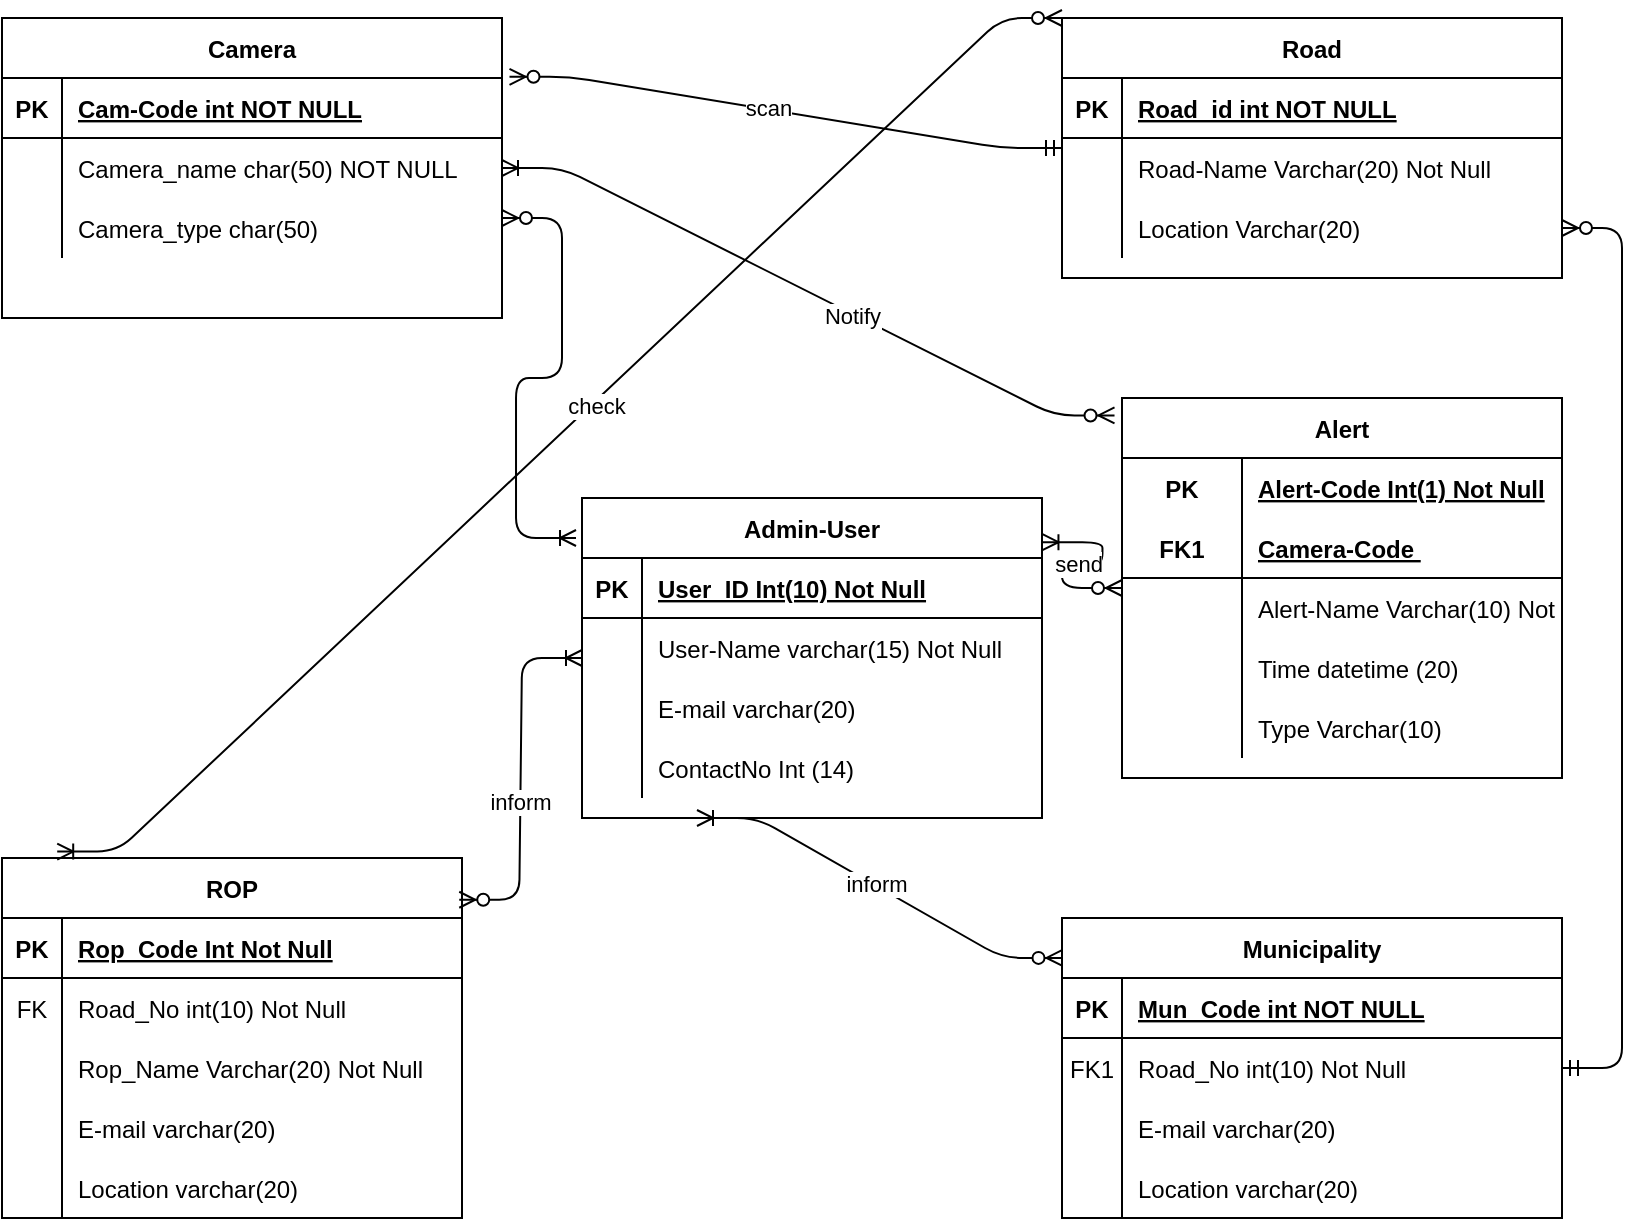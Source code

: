 <mxfile version="13.9.7" type="device"><diagram id="R2lEEEUBdFMjLlhIrx00" name="Page-1"><mxGraphModel dx="2495" dy="583" grid="1" gridSize="10" guides="1" tooltips="1" connect="1" arrows="1" fold="1" page="1" pageScale="1" pageWidth="850" pageHeight="1100" math="0" shadow="0" extFonts="Permanent Marker^https://fonts.googleapis.com/css?family=Permanent+Marker"><root><mxCell id="0"/><mxCell id="1" parent="0"/><mxCell id="C-vyLk0tnHw3VtMMgP7b-2" value="Road" style="shape=table;startSize=30;container=1;collapsible=1;childLayout=tableLayout;fixedRows=1;rowLines=0;fontStyle=1;align=center;resizeLast=1;" parent="1" vertex="1"><mxGeometry x="510" y="150" width="250" height="130" as="geometry"/></mxCell><mxCell id="C-vyLk0tnHw3VtMMgP7b-3" value="" style="shape=partialRectangle;collapsible=0;dropTarget=0;pointerEvents=0;fillColor=none;points=[[0,0.5],[1,0.5]];portConstraint=eastwest;top=0;left=0;right=0;bottom=1;" parent="C-vyLk0tnHw3VtMMgP7b-2" vertex="1"><mxGeometry y="30" width="250" height="30" as="geometry"/></mxCell><mxCell id="C-vyLk0tnHw3VtMMgP7b-4" value="PK" style="shape=partialRectangle;overflow=hidden;connectable=0;fillColor=none;top=0;left=0;bottom=0;right=0;fontStyle=1;" parent="C-vyLk0tnHw3VtMMgP7b-3" vertex="1"><mxGeometry width="30" height="30" as="geometry"/></mxCell><mxCell id="C-vyLk0tnHw3VtMMgP7b-5" value="Road_id int NOT NULL " style="shape=partialRectangle;overflow=hidden;connectable=0;fillColor=none;top=0;left=0;bottom=0;right=0;align=left;spacingLeft=6;fontStyle=5;" parent="C-vyLk0tnHw3VtMMgP7b-3" vertex="1"><mxGeometry x="30" width="220" height="30" as="geometry"/></mxCell><mxCell id="C-vyLk0tnHw3VtMMgP7b-6" value="" style="shape=partialRectangle;collapsible=0;dropTarget=0;pointerEvents=0;fillColor=none;points=[[0,0.5],[1,0.5]];portConstraint=eastwest;top=0;left=0;right=0;bottom=0;" parent="C-vyLk0tnHw3VtMMgP7b-2" vertex="1"><mxGeometry y="60" width="250" height="30" as="geometry"/></mxCell><mxCell id="C-vyLk0tnHw3VtMMgP7b-7" value=" " style="shape=partialRectangle;overflow=hidden;connectable=0;fillColor=none;top=0;left=0;bottom=0;right=0;" parent="C-vyLk0tnHw3VtMMgP7b-6" vertex="1"><mxGeometry width="30" height="30" as="geometry"/></mxCell><mxCell id="C-vyLk0tnHw3VtMMgP7b-8" value="Road-Name Varchar(20) Not Null" style="shape=partialRectangle;overflow=hidden;connectable=0;fillColor=none;top=0;left=0;bottom=0;right=0;align=left;spacingLeft=6;" parent="C-vyLk0tnHw3VtMMgP7b-6" vertex="1"><mxGeometry x="30" width="220" height="30" as="geometry"/></mxCell><mxCell id="C-vyLk0tnHw3VtMMgP7b-9" value="" style="shape=partialRectangle;collapsible=0;dropTarget=0;pointerEvents=0;fillColor=none;points=[[0,0.5],[1,0.5]];portConstraint=eastwest;top=0;left=0;right=0;bottom=0;" parent="C-vyLk0tnHw3VtMMgP7b-2" vertex="1"><mxGeometry y="90" width="250" height="30" as="geometry"/></mxCell><mxCell id="C-vyLk0tnHw3VtMMgP7b-10" value="" style="shape=partialRectangle;overflow=hidden;connectable=0;fillColor=none;top=0;left=0;bottom=0;right=0;" parent="C-vyLk0tnHw3VtMMgP7b-9" vertex="1"><mxGeometry width="30" height="30" as="geometry"/></mxCell><mxCell id="C-vyLk0tnHw3VtMMgP7b-11" value="Location Varchar(20) " style="shape=partialRectangle;overflow=hidden;connectable=0;fillColor=none;top=0;left=0;bottom=0;right=0;align=left;spacingLeft=6;" parent="C-vyLk0tnHw3VtMMgP7b-9" vertex="1"><mxGeometry x="30" width="220" height="30" as="geometry"/></mxCell><mxCell id="C-vyLk0tnHw3VtMMgP7b-13" value="Municipality" style="shape=table;startSize=30;container=1;collapsible=1;childLayout=tableLayout;fixedRows=1;rowLines=0;fontStyle=1;align=center;resizeLast=1;" parent="1" vertex="1"><mxGeometry x="510" y="600" width="250" height="150" as="geometry"/></mxCell><mxCell id="C-vyLk0tnHw3VtMMgP7b-14" value="" style="shape=partialRectangle;collapsible=0;dropTarget=0;pointerEvents=0;fillColor=none;points=[[0,0.5],[1,0.5]];portConstraint=eastwest;top=0;left=0;right=0;bottom=1;" parent="C-vyLk0tnHw3VtMMgP7b-13" vertex="1"><mxGeometry y="30" width="250" height="30" as="geometry"/></mxCell><mxCell id="C-vyLk0tnHw3VtMMgP7b-15" value="PK" style="shape=partialRectangle;overflow=hidden;connectable=0;fillColor=none;top=0;left=0;bottom=0;right=0;fontStyle=1;" parent="C-vyLk0tnHw3VtMMgP7b-14" vertex="1"><mxGeometry width="30" height="30" as="geometry"/></mxCell><mxCell id="C-vyLk0tnHw3VtMMgP7b-16" value="Mun_Code int NOT NULL " style="shape=partialRectangle;overflow=hidden;connectable=0;fillColor=none;top=0;left=0;bottom=0;right=0;align=left;spacingLeft=6;fontStyle=5;" parent="C-vyLk0tnHw3VtMMgP7b-14" vertex="1"><mxGeometry x="30" width="220" height="30" as="geometry"/></mxCell><mxCell id="C-vyLk0tnHw3VtMMgP7b-17" value="" style="shape=partialRectangle;collapsible=0;dropTarget=0;pointerEvents=0;fillColor=none;points=[[0,0.5],[1,0.5]];portConstraint=eastwest;top=0;left=0;right=0;bottom=0;" parent="C-vyLk0tnHw3VtMMgP7b-13" vertex="1"><mxGeometry y="60" width="250" height="30" as="geometry"/></mxCell><mxCell id="C-vyLk0tnHw3VtMMgP7b-18" value="FK1" style="shape=partialRectangle;overflow=hidden;connectable=0;fillColor=none;top=0;left=0;bottom=0;right=0;" parent="C-vyLk0tnHw3VtMMgP7b-17" vertex="1"><mxGeometry width="30" height="30" as="geometry"/></mxCell><mxCell id="C-vyLk0tnHw3VtMMgP7b-19" value="Road_No int(10) Not Null" style="shape=partialRectangle;overflow=hidden;connectable=0;fillColor=none;top=0;left=0;bottom=0;right=0;align=left;spacingLeft=6;" parent="C-vyLk0tnHw3VtMMgP7b-17" vertex="1"><mxGeometry x="30" width="220" height="30" as="geometry"/></mxCell><mxCell id="C-vyLk0tnHw3VtMMgP7b-20" value="" style="shape=partialRectangle;collapsible=0;dropTarget=0;pointerEvents=0;fillColor=none;points=[[0,0.5],[1,0.5]];portConstraint=eastwest;top=0;left=0;right=0;bottom=0;" parent="C-vyLk0tnHw3VtMMgP7b-13" vertex="1"><mxGeometry y="90" width="250" height="30" as="geometry"/></mxCell><mxCell id="C-vyLk0tnHw3VtMMgP7b-21" value="" style="shape=partialRectangle;overflow=hidden;connectable=0;fillColor=none;top=0;left=0;bottom=0;right=0;" parent="C-vyLk0tnHw3VtMMgP7b-20" vertex="1"><mxGeometry width="30" height="30" as="geometry"/></mxCell><mxCell id="C-vyLk0tnHw3VtMMgP7b-22" value="E-mail varchar(20) " style="shape=partialRectangle;overflow=hidden;connectable=0;fillColor=none;top=0;left=0;bottom=0;right=0;align=left;spacingLeft=6;" parent="C-vyLk0tnHw3VtMMgP7b-20" vertex="1"><mxGeometry x="30" width="220" height="30" as="geometry"/></mxCell><mxCell id="vNtOmY4mW8LocdvlV07x-8" value="" style="shape=partialRectangle;collapsible=0;dropTarget=0;pointerEvents=0;fillColor=none;top=0;left=0;bottom=0;right=0;points=[[0,0.5],[1,0.5]];portConstraint=eastwest;" vertex="1" parent="C-vyLk0tnHw3VtMMgP7b-13"><mxGeometry y="120" width="250" height="30" as="geometry"/></mxCell><mxCell id="vNtOmY4mW8LocdvlV07x-9" value="" style="shape=partialRectangle;connectable=0;fillColor=none;top=0;left=0;bottom=0;right=0;editable=1;overflow=hidden;" vertex="1" parent="vNtOmY4mW8LocdvlV07x-8"><mxGeometry width="30" height="30" as="geometry"/></mxCell><mxCell id="vNtOmY4mW8LocdvlV07x-10" value="Location varchar(20) " style="shape=partialRectangle;connectable=0;fillColor=none;top=0;left=0;bottom=0;right=0;align=left;spacingLeft=6;overflow=hidden;" vertex="1" parent="vNtOmY4mW8LocdvlV07x-8"><mxGeometry x="30" width="220" height="30" as="geometry"/></mxCell><mxCell id="C-vyLk0tnHw3VtMMgP7b-23" value="Camera" style="shape=table;startSize=30;container=1;collapsible=1;childLayout=tableLayout;fixedRows=1;rowLines=0;fontStyle=1;align=center;resizeLast=1;" parent="1" vertex="1"><mxGeometry x="-20" y="150" width="250" height="150" as="geometry"/></mxCell><mxCell id="C-vyLk0tnHw3VtMMgP7b-24" value="" style="shape=partialRectangle;collapsible=0;dropTarget=0;pointerEvents=0;fillColor=none;points=[[0,0.5],[1,0.5]];portConstraint=eastwest;top=0;left=0;right=0;bottom=1;" parent="C-vyLk0tnHw3VtMMgP7b-23" vertex="1"><mxGeometry y="30" width="250" height="30" as="geometry"/></mxCell><mxCell id="C-vyLk0tnHw3VtMMgP7b-25" value="PK" style="shape=partialRectangle;overflow=hidden;connectable=0;fillColor=none;top=0;left=0;bottom=0;right=0;fontStyle=1;" parent="C-vyLk0tnHw3VtMMgP7b-24" vertex="1"><mxGeometry width="30" height="30" as="geometry"/></mxCell><mxCell id="C-vyLk0tnHw3VtMMgP7b-26" value="Cam-Code int NOT NULL " style="shape=partialRectangle;overflow=hidden;connectable=0;fillColor=none;top=0;left=0;bottom=0;right=0;align=left;spacingLeft=6;fontStyle=5;" parent="C-vyLk0tnHw3VtMMgP7b-24" vertex="1"><mxGeometry x="30" width="220" height="30" as="geometry"/></mxCell><mxCell id="C-vyLk0tnHw3VtMMgP7b-27" value="" style="shape=partialRectangle;collapsible=0;dropTarget=0;pointerEvents=0;fillColor=none;points=[[0,0.5],[1,0.5]];portConstraint=eastwest;top=0;left=0;right=0;bottom=0;" parent="C-vyLk0tnHw3VtMMgP7b-23" vertex="1"><mxGeometry y="60" width="250" height="30" as="geometry"/></mxCell><mxCell id="C-vyLk0tnHw3VtMMgP7b-28" value="" style="shape=partialRectangle;overflow=hidden;connectable=0;fillColor=none;top=0;left=0;bottom=0;right=0;" parent="C-vyLk0tnHw3VtMMgP7b-27" vertex="1"><mxGeometry width="30" height="30" as="geometry"/></mxCell><mxCell id="C-vyLk0tnHw3VtMMgP7b-29" value="Camera_name char(50) NOT NULL" style="shape=partialRectangle;overflow=hidden;connectable=0;fillColor=none;top=0;left=0;bottom=0;right=0;align=left;spacingLeft=6;" parent="C-vyLk0tnHw3VtMMgP7b-27" vertex="1"><mxGeometry x="30" width="220" height="30" as="geometry"/></mxCell><mxCell id="vNtOmY4mW8LocdvlV07x-17" value="" style="shape=partialRectangle;collapsible=0;dropTarget=0;pointerEvents=0;fillColor=none;top=0;left=0;bottom=0;right=0;points=[[0,0.5],[1,0.5]];portConstraint=eastwest;" vertex="1" parent="C-vyLk0tnHw3VtMMgP7b-23"><mxGeometry y="90" width="250" height="30" as="geometry"/></mxCell><mxCell id="vNtOmY4mW8LocdvlV07x-18" value="" style="shape=partialRectangle;connectable=0;fillColor=none;top=0;left=0;bottom=0;right=0;editable=1;overflow=hidden;" vertex="1" parent="vNtOmY4mW8LocdvlV07x-17"><mxGeometry width="30" height="30" as="geometry"/></mxCell><mxCell id="vNtOmY4mW8LocdvlV07x-19" value="Camera_type char(50) " style="shape=partialRectangle;connectable=0;fillColor=none;top=0;left=0;bottom=0;right=0;align=left;spacingLeft=6;overflow=hidden;" vertex="1" parent="vNtOmY4mW8LocdvlV07x-17"><mxGeometry x="30" width="220" height="30" as="geometry"/></mxCell><mxCell id="vNtOmY4mW8LocdvlV07x-14" value="" style="edgeStyle=entityRelationEdgeStyle;fontSize=12;html=1;endArrow=ERzeroToMany;startArrow=ERmandOne;entryX=1;entryY=0.5;entryDx=0;entryDy=0;exitX=1;exitY=0.5;exitDx=0;exitDy=0;" edge="1" parent="1" source="C-vyLk0tnHw3VtMMgP7b-17" target="C-vyLk0tnHw3VtMMgP7b-9"><mxGeometry width="100" height="100" relative="1" as="geometry"><mxPoint x="760" y="520" as="sourcePoint"/><mxPoint x="810" y="320" as="targetPoint"/></mxGeometry></mxCell><mxCell id="vNtOmY4mW8LocdvlV07x-16" value="" style="edgeStyle=entityRelationEdgeStyle;fontSize=12;html=1;endArrow=ERzeroToMany;startArrow=ERmandOne;entryX=1.015;entryY=0.196;entryDx=0;entryDy=0;entryPerimeter=0;" edge="1" parent="1" source="C-vyLk0tnHw3VtMMgP7b-2" target="C-vyLk0tnHw3VtMMgP7b-23"><mxGeometry width="100" height="100" relative="1" as="geometry"><mxPoint x="280" y="110" as="sourcePoint"/><mxPoint x="330" y="130" as="targetPoint"/></mxGeometry></mxCell><mxCell id="vNtOmY4mW8LocdvlV07x-79" value="scan" style="edgeLabel;html=1;align=center;verticalAlign=middle;resizable=0;points=[];" vertex="1" connectable="0" parent="vNtOmY4mW8LocdvlV07x-16"><mxGeometry x="0.063" y="-1" relative="1" as="geometry"><mxPoint as="offset"/></mxGeometry></mxCell><mxCell id="vNtOmY4mW8LocdvlV07x-21" value="Admin-User" style="shape=table;startSize=30;container=1;collapsible=1;childLayout=tableLayout;fixedRows=1;rowLines=0;fontStyle=1;align=center;resizeLast=1;" vertex="1" parent="1"><mxGeometry x="270" y="390" width="230" height="160" as="geometry"/></mxCell><mxCell id="vNtOmY4mW8LocdvlV07x-22" value="" style="shape=partialRectangle;collapsible=0;dropTarget=0;pointerEvents=0;fillColor=none;top=0;left=0;bottom=1;right=0;points=[[0,0.5],[1,0.5]];portConstraint=eastwest;" vertex="1" parent="vNtOmY4mW8LocdvlV07x-21"><mxGeometry y="30" width="230" height="30" as="geometry"/></mxCell><mxCell id="vNtOmY4mW8LocdvlV07x-23" value="PK" style="shape=partialRectangle;connectable=0;fillColor=none;top=0;left=0;bottom=0;right=0;fontStyle=1;overflow=hidden;" vertex="1" parent="vNtOmY4mW8LocdvlV07x-22"><mxGeometry width="30" height="30" as="geometry"/></mxCell><mxCell id="vNtOmY4mW8LocdvlV07x-24" value="User_ID Int(10) Not Null" style="shape=partialRectangle;connectable=0;fillColor=none;top=0;left=0;bottom=0;right=0;align=left;spacingLeft=6;fontStyle=5;overflow=hidden;" vertex="1" parent="vNtOmY4mW8LocdvlV07x-22"><mxGeometry x="30" width="200" height="30" as="geometry"/></mxCell><mxCell id="vNtOmY4mW8LocdvlV07x-25" value="" style="shape=partialRectangle;collapsible=0;dropTarget=0;pointerEvents=0;fillColor=none;top=0;left=0;bottom=0;right=0;points=[[0,0.5],[1,0.5]];portConstraint=eastwest;" vertex="1" parent="vNtOmY4mW8LocdvlV07x-21"><mxGeometry y="60" width="230" height="30" as="geometry"/></mxCell><mxCell id="vNtOmY4mW8LocdvlV07x-26" value="" style="shape=partialRectangle;connectable=0;fillColor=none;top=0;left=0;bottom=0;right=0;editable=1;overflow=hidden;" vertex="1" parent="vNtOmY4mW8LocdvlV07x-25"><mxGeometry width="30" height="30" as="geometry"/></mxCell><mxCell id="vNtOmY4mW8LocdvlV07x-27" value="User-Name varchar(15) Not Null" style="shape=partialRectangle;connectable=0;fillColor=none;top=0;left=0;bottom=0;right=0;align=left;spacingLeft=6;overflow=hidden;" vertex="1" parent="vNtOmY4mW8LocdvlV07x-25"><mxGeometry x="30" width="200" height="30" as="geometry"/></mxCell><mxCell id="vNtOmY4mW8LocdvlV07x-28" value="" style="shape=partialRectangle;collapsible=0;dropTarget=0;pointerEvents=0;fillColor=none;top=0;left=0;bottom=0;right=0;points=[[0,0.5],[1,0.5]];portConstraint=eastwest;" vertex="1" parent="vNtOmY4mW8LocdvlV07x-21"><mxGeometry y="90" width="230" height="30" as="geometry"/></mxCell><mxCell id="vNtOmY4mW8LocdvlV07x-29" value="" style="shape=partialRectangle;connectable=0;fillColor=none;top=0;left=0;bottom=0;right=0;editable=1;overflow=hidden;" vertex="1" parent="vNtOmY4mW8LocdvlV07x-28"><mxGeometry width="30" height="30" as="geometry"/></mxCell><mxCell id="vNtOmY4mW8LocdvlV07x-30" value="E-mail varchar(20)" style="shape=partialRectangle;connectable=0;fillColor=none;top=0;left=0;bottom=0;right=0;align=left;spacingLeft=6;overflow=hidden;" vertex="1" parent="vNtOmY4mW8LocdvlV07x-28"><mxGeometry x="30" width="200" height="30" as="geometry"/></mxCell><mxCell id="vNtOmY4mW8LocdvlV07x-31" value="" style="shape=partialRectangle;collapsible=0;dropTarget=0;pointerEvents=0;fillColor=none;top=0;left=0;bottom=0;right=0;points=[[0,0.5],[1,0.5]];portConstraint=eastwest;" vertex="1" parent="vNtOmY4mW8LocdvlV07x-21"><mxGeometry y="120" width="230" height="30" as="geometry"/></mxCell><mxCell id="vNtOmY4mW8LocdvlV07x-32" value="" style="shape=partialRectangle;connectable=0;fillColor=none;top=0;left=0;bottom=0;right=0;editable=1;overflow=hidden;" vertex="1" parent="vNtOmY4mW8LocdvlV07x-31"><mxGeometry width="30" height="30" as="geometry"/></mxCell><mxCell id="vNtOmY4mW8LocdvlV07x-33" value="ContactNo Int (14)" style="shape=partialRectangle;connectable=0;fillColor=none;top=0;left=0;bottom=0;right=0;align=left;spacingLeft=6;overflow=hidden;" vertex="1" parent="vNtOmY4mW8LocdvlV07x-31"><mxGeometry x="30" width="200" height="30" as="geometry"/></mxCell><mxCell id="vNtOmY4mW8LocdvlV07x-34" value="Alert" style="shape=table;startSize=30;container=1;collapsible=1;childLayout=tableLayout;fixedRows=1;rowLines=0;fontStyle=1;align=center;resizeLast=1;" vertex="1" parent="1"><mxGeometry x="540" y="340" width="220" height="190" as="geometry"/></mxCell><mxCell id="vNtOmY4mW8LocdvlV07x-35" value="" style="shape=partialRectangle;collapsible=0;dropTarget=0;pointerEvents=0;fillColor=none;top=0;left=0;bottom=0;right=0;points=[[0,0.5],[1,0.5]];portConstraint=eastwest;" vertex="1" parent="vNtOmY4mW8LocdvlV07x-34"><mxGeometry y="30" width="220" height="30" as="geometry"/></mxCell><mxCell id="vNtOmY4mW8LocdvlV07x-36" value="PK" style="shape=partialRectangle;connectable=0;fillColor=none;top=0;left=0;bottom=0;right=0;fontStyle=1;overflow=hidden;" vertex="1" parent="vNtOmY4mW8LocdvlV07x-35"><mxGeometry width="60" height="30" as="geometry"/></mxCell><mxCell id="vNtOmY4mW8LocdvlV07x-37" value="Alert-Code Int(1) Not Null" style="shape=partialRectangle;connectable=0;fillColor=none;top=0;left=0;bottom=0;right=0;align=left;spacingLeft=6;fontStyle=5;overflow=hidden;" vertex="1" parent="vNtOmY4mW8LocdvlV07x-35"><mxGeometry x="60" width="160" height="30" as="geometry"/></mxCell><mxCell id="vNtOmY4mW8LocdvlV07x-38" value="" style="shape=partialRectangle;collapsible=0;dropTarget=0;pointerEvents=0;fillColor=none;top=0;left=0;bottom=1;right=0;points=[[0,0.5],[1,0.5]];portConstraint=eastwest;" vertex="1" parent="vNtOmY4mW8LocdvlV07x-34"><mxGeometry y="60" width="220" height="30" as="geometry"/></mxCell><mxCell id="vNtOmY4mW8LocdvlV07x-39" value="FK1" style="shape=partialRectangle;connectable=0;fillColor=none;top=0;left=0;bottom=0;right=0;fontStyle=1;overflow=hidden;" vertex="1" parent="vNtOmY4mW8LocdvlV07x-38"><mxGeometry width="60" height="30" as="geometry"/></mxCell><mxCell id="vNtOmY4mW8LocdvlV07x-40" value="Camera-Code " style="shape=partialRectangle;connectable=0;fillColor=none;top=0;left=0;bottom=0;right=0;align=left;spacingLeft=6;fontStyle=5;overflow=hidden;" vertex="1" parent="vNtOmY4mW8LocdvlV07x-38"><mxGeometry x="60" width="160" height="30" as="geometry"/></mxCell><mxCell id="vNtOmY4mW8LocdvlV07x-41" value="" style="shape=partialRectangle;collapsible=0;dropTarget=0;pointerEvents=0;fillColor=none;top=0;left=0;bottom=0;right=0;points=[[0,0.5],[1,0.5]];portConstraint=eastwest;" vertex="1" parent="vNtOmY4mW8LocdvlV07x-34"><mxGeometry y="90" width="220" height="30" as="geometry"/></mxCell><mxCell id="vNtOmY4mW8LocdvlV07x-42" value="" style="shape=partialRectangle;connectable=0;fillColor=none;top=0;left=0;bottom=0;right=0;editable=1;overflow=hidden;" vertex="1" parent="vNtOmY4mW8LocdvlV07x-41"><mxGeometry width="60" height="30" as="geometry"/></mxCell><mxCell id="vNtOmY4mW8LocdvlV07x-43" value="Alert-Name Varchar(10) Not Null" style="shape=partialRectangle;connectable=0;fillColor=none;top=0;left=0;bottom=0;right=0;align=left;spacingLeft=6;overflow=hidden;" vertex="1" parent="vNtOmY4mW8LocdvlV07x-41"><mxGeometry x="60" width="160" height="30" as="geometry"/></mxCell><mxCell id="vNtOmY4mW8LocdvlV07x-44" value="" style="shape=partialRectangle;collapsible=0;dropTarget=0;pointerEvents=0;fillColor=none;top=0;left=0;bottom=0;right=0;points=[[0,0.5],[1,0.5]];portConstraint=eastwest;" vertex="1" parent="vNtOmY4mW8LocdvlV07x-34"><mxGeometry y="120" width="220" height="30" as="geometry"/></mxCell><mxCell id="vNtOmY4mW8LocdvlV07x-45" value="" style="shape=partialRectangle;connectable=0;fillColor=none;top=0;left=0;bottom=0;right=0;editable=1;overflow=hidden;" vertex="1" parent="vNtOmY4mW8LocdvlV07x-44"><mxGeometry width="60" height="30" as="geometry"/></mxCell><mxCell id="vNtOmY4mW8LocdvlV07x-46" value="Time datetime (20)" style="shape=partialRectangle;connectable=0;fillColor=none;top=0;left=0;bottom=0;right=0;align=left;spacingLeft=6;overflow=hidden;" vertex="1" parent="vNtOmY4mW8LocdvlV07x-44"><mxGeometry x="60" width="160" height="30" as="geometry"/></mxCell><mxCell id="vNtOmY4mW8LocdvlV07x-47" value="" style="shape=partialRectangle;collapsible=0;dropTarget=0;pointerEvents=0;fillColor=none;top=0;left=0;bottom=0;right=0;points=[[0,0.5],[1,0.5]];portConstraint=eastwest;" vertex="1" parent="vNtOmY4mW8LocdvlV07x-34"><mxGeometry y="150" width="220" height="30" as="geometry"/></mxCell><mxCell id="vNtOmY4mW8LocdvlV07x-48" value="" style="shape=partialRectangle;connectable=0;fillColor=none;top=0;left=0;bottom=0;right=0;editable=1;overflow=hidden;" vertex="1" parent="vNtOmY4mW8LocdvlV07x-47"><mxGeometry width="60" height="30" as="geometry"/></mxCell><mxCell id="vNtOmY4mW8LocdvlV07x-49" value="Type Varchar(10)" style="shape=partialRectangle;connectable=0;fillColor=none;top=0;left=0;bottom=0;right=0;align=left;spacingLeft=6;overflow=hidden;" vertex="1" parent="vNtOmY4mW8LocdvlV07x-47"><mxGeometry x="60" width="160" height="30" as="geometry"/></mxCell><mxCell id="vNtOmY4mW8LocdvlV07x-50" value="ROP" style="shape=table;startSize=30;container=1;collapsible=1;childLayout=tableLayout;fixedRows=1;rowLines=0;fontStyle=1;align=center;resizeLast=1;" vertex="1" parent="1"><mxGeometry x="-20" y="570" width="230" height="180" as="geometry"/></mxCell><mxCell id="vNtOmY4mW8LocdvlV07x-51" value="" style="shape=partialRectangle;collapsible=0;dropTarget=0;pointerEvents=0;fillColor=none;top=0;left=0;bottom=1;right=0;points=[[0,0.5],[1,0.5]];portConstraint=eastwest;" vertex="1" parent="vNtOmY4mW8LocdvlV07x-50"><mxGeometry y="30" width="230" height="30" as="geometry"/></mxCell><mxCell id="vNtOmY4mW8LocdvlV07x-52" value="PK" style="shape=partialRectangle;connectable=0;fillColor=none;top=0;left=0;bottom=0;right=0;fontStyle=1;overflow=hidden;" vertex="1" parent="vNtOmY4mW8LocdvlV07x-51"><mxGeometry width="30" height="30" as="geometry"/></mxCell><mxCell id="vNtOmY4mW8LocdvlV07x-53" value="Rop_Code Int Not Null" style="shape=partialRectangle;connectable=0;fillColor=none;top=0;left=0;bottom=0;right=0;align=left;spacingLeft=6;fontStyle=5;overflow=hidden;" vertex="1" parent="vNtOmY4mW8LocdvlV07x-51"><mxGeometry x="30" width="200" height="30" as="geometry"/></mxCell><mxCell id="vNtOmY4mW8LocdvlV07x-63" value="" style="shape=partialRectangle;collapsible=0;dropTarget=0;pointerEvents=0;fillColor=none;top=0;left=0;bottom=0;right=0;points=[[0,0.5],[1,0.5]];portConstraint=eastwest;" vertex="1" parent="vNtOmY4mW8LocdvlV07x-50"><mxGeometry y="60" width="230" height="30" as="geometry"/></mxCell><mxCell id="vNtOmY4mW8LocdvlV07x-64" value="FK" style="shape=partialRectangle;connectable=0;fillColor=none;top=0;left=0;bottom=0;right=0;fontStyle=0;overflow=hidden;" vertex="1" parent="vNtOmY4mW8LocdvlV07x-63"><mxGeometry width="30" height="30" as="geometry"/></mxCell><mxCell id="vNtOmY4mW8LocdvlV07x-65" value="Road_No int(10) Not Null" style="shape=partialRectangle;connectable=0;fillColor=none;top=0;left=0;bottom=0;right=0;align=left;spacingLeft=6;fontStyle=0;overflow=hidden;" vertex="1" parent="vNtOmY4mW8LocdvlV07x-63"><mxGeometry x="30" width="200" height="30" as="geometry"/></mxCell><mxCell id="vNtOmY4mW8LocdvlV07x-54" value="" style="shape=partialRectangle;collapsible=0;dropTarget=0;pointerEvents=0;fillColor=none;top=0;left=0;bottom=0;right=0;points=[[0,0.5],[1,0.5]];portConstraint=eastwest;" vertex="1" parent="vNtOmY4mW8LocdvlV07x-50"><mxGeometry y="90" width="230" height="30" as="geometry"/></mxCell><mxCell id="vNtOmY4mW8LocdvlV07x-55" value="" style="shape=partialRectangle;connectable=0;fillColor=none;top=0;left=0;bottom=0;right=0;editable=1;overflow=hidden;" vertex="1" parent="vNtOmY4mW8LocdvlV07x-54"><mxGeometry width="30" height="30" as="geometry"/></mxCell><mxCell id="vNtOmY4mW8LocdvlV07x-56" value="Rop_Name Varchar(20) Not Null" style="shape=partialRectangle;connectable=0;fillColor=none;top=0;left=0;bottom=0;right=0;align=left;spacingLeft=6;overflow=hidden;" vertex="1" parent="vNtOmY4mW8LocdvlV07x-54"><mxGeometry x="30" width="200" height="30" as="geometry"/></mxCell><mxCell id="vNtOmY4mW8LocdvlV07x-57" value="" style="shape=partialRectangle;collapsible=0;dropTarget=0;pointerEvents=0;fillColor=none;top=0;left=0;bottom=0;right=0;points=[[0,0.5],[1,0.5]];portConstraint=eastwest;" vertex="1" parent="vNtOmY4mW8LocdvlV07x-50"><mxGeometry y="120" width="230" height="30" as="geometry"/></mxCell><mxCell id="vNtOmY4mW8LocdvlV07x-58" value="" style="shape=partialRectangle;connectable=0;fillColor=none;top=0;left=0;bottom=0;right=0;editable=1;overflow=hidden;" vertex="1" parent="vNtOmY4mW8LocdvlV07x-57"><mxGeometry width="30" height="30" as="geometry"/></mxCell><mxCell id="vNtOmY4mW8LocdvlV07x-59" value="E-mail varchar(20) " style="shape=partialRectangle;connectable=0;fillColor=none;top=0;left=0;bottom=0;right=0;align=left;spacingLeft=6;overflow=hidden;" vertex="1" parent="vNtOmY4mW8LocdvlV07x-57"><mxGeometry x="30" width="200" height="30" as="geometry"/></mxCell><mxCell id="vNtOmY4mW8LocdvlV07x-60" value="" style="shape=partialRectangle;collapsible=0;dropTarget=0;pointerEvents=0;fillColor=none;top=0;left=0;bottom=0;right=0;points=[[0,0.5],[1,0.5]];portConstraint=eastwest;" vertex="1" parent="vNtOmY4mW8LocdvlV07x-50"><mxGeometry y="150" width="230" height="30" as="geometry"/></mxCell><mxCell id="vNtOmY4mW8LocdvlV07x-61" value="" style="shape=partialRectangle;connectable=0;fillColor=none;top=0;left=0;bottom=0;right=0;editable=1;overflow=hidden;" vertex="1" parent="vNtOmY4mW8LocdvlV07x-60"><mxGeometry width="30" height="30" as="geometry"/></mxCell><mxCell id="vNtOmY4mW8LocdvlV07x-62" value="Location varchar(20) " style="shape=partialRectangle;connectable=0;fillColor=none;top=0;left=0;bottom=0;right=0;align=left;spacingLeft=6;overflow=hidden;" vertex="1" parent="vNtOmY4mW8LocdvlV07x-60"><mxGeometry x="30" width="200" height="30" as="geometry"/></mxCell><mxCell id="vNtOmY4mW8LocdvlV07x-70" value="" style="edgeStyle=entityRelationEdgeStyle;fontSize=12;html=1;endArrow=ERoneToMany;startArrow=ERzeroToMany;entryX=-0.013;entryY=0.125;entryDx=0;entryDy=0;entryPerimeter=0;" edge="1" parent="1" target="vNtOmY4mW8LocdvlV07x-21"><mxGeometry width="100" height="100" relative="1" as="geometry"><mxPoint x="230" y="250" as="sourcePoint"/><mxPoint x="260" y="310" as="targetPoint"/></mxGeometry></mxCell><mxCell id="vNtOmY4mW8LocdvlV07x-71" value="" style="edgeStyle=entityRelationEdgeStyle;fontSize=12;html=1;endArrow=ERoneToMany;startArrow=ERzeroToMany;entryX=1.001;entryY=0.138;entryDx=0;entryDy=0;entryPerimeter=0;" edge="1" parent="1" source="vNtOmY4mW8LocdvlV07x-34" target="vNtOmY4mW8LocdvlV07x-21"><mxGeometry width="100" height="100" relative="1" as="geometry"><mxPoint x="540" y="490" as="sourcePoint"/><mxPoint x="540" y="400" as="targetPoint"/></mxGeometry></mxCell><mxCell id="vNtOmY4mW8LocdvlV07x-81" value="send" style="edgeLabel;html=1;align=center;verticalAlign=middle;resizable=0;points=[];" vertex="1" connectable="0" parent="vNtOmY4mW8LocdvlV07x-71"><mxGeometry x="-0.041" y="1" relative="1" as="geometry"><mxPoint as="offset"/></mxGeometry></mxCell><mxCell id="vNtOmY4mW8LocdvlV07x-72" value="" style="edgeStyle=entityRelationEdgeStyle;fontSize=12;html=1;endArrow=ERoneToMany;startArrow=ERzeroToMany;entryX=1;entryY=0.5;entryDx=0;entryDy=0;exitX=-0.017;exitY=0.046;exitDx=0;exitDy=0;exitPerimeter=0;" edge="1" parent="1" source="vNtOmY4mW8LocdvlV07x-34" target="C-vyLk0tnHw3VtMMgP7b-27"><mxGeometry width="100" height="100" relative="1" as="geometry"><mxPoint x="380" y="340" as="sourcePoint"/><mxPoint x="480" y="240" as="targetPoint"/></mxGeometry></mxCell><mxCell id="vNtOmY4mW8LocdvlV07x-80" value="Notify" style="edgeLabel;html=1;align=center;verticalAlign=middle;resizable=0;points=[];" vertex="1" connectable="0" parent="vNtOmY4mW8LocdvlV07x-72"><mxGeometry x="-0.146" y="1" relative="1" as="geometry"><mxPoint as="offset"/></mxGeometry></mxCell><mxCell id="vNtOmY4mW8LocdvlV07x-74" value="" style="edgeStyle=entityRelationEdgeStyle;fontSize=12;html=1;endArrow=ERoneToMany;startArrow=ERzeroToMany;entryX=0.12;entryY=-0.018;entryDx=0;entryDy=0;entryPerimeter=0;exitX=0;exitY=0;exitDx=0;exitDy=0;" edge="1" parent="1" source="C-vyLk0tnHw3VtMMgP7b-2" target="vNtOmY4mW8LocdvlV07x-50"><mxGeometry width="100" height="100" relative="1" as="geometry"><mxPoint x="40" y="480" as="sourcePoint"/><mxPoint x="140" y="380" as="targetPoint"/></mxGeometry></mxCell><mxCell id="vNtOmY4mW8LocdvlV07x-78" value="check" style="edgeLabel;html=1;align=center;verticalAlign=middle;resizable=0;points=[];" vertex="1" connectable="0" parent="vNtOmY4mW8LocdvlV07x-74"><mxGeometry x="-0.069" y="2" relative="1" as="geometry"><mxPoint as="offset"/></mxGeometry></mxCell><mxCell id="vNtOmY4mW8LocdvlV07x-75" value="" style="edgeStyle=entityRelationEdgeStyle;fontSize=12;html=1;endArrow=ERoneToMany;startArrow=ERzeroToMany;exitX=0.994;exitY=0.116;exitDx=0;exitDy=0;exitPerimeter=0;" edge="1" parent="1" source="vNtOmY4mW8LocdvlV07x-50" target="vNtOmY4mW8LocdvlV07x-21"><mxGeometry width="100" height="100" relative="1" as="geometry"><mxPoint x="280" y="740" as="sourcePoint"/><mxPoint x="380" y="640" as="targetPoint"/></mxGeometry></mxCell><mxCell id="vNtOmY4mW8LocdvlV07x-83" value="inform" style="edgeLabel;html=1;align=center;verticalAlign=middle;resizable=0;points=[];" vertex="1" connectable="0" parent="vNtOmY4mW8LocdvlV07x-75"><mxGeometry x="-0.12" relative="1" as="geometry"><mxPoint as="offset"/></mxGeometry></mxCell><mxCell id="vNtOmY4mW8LocdvlV07x-76" value="" style="edgeStyle=entityRelationEdgeStyle;fontSize=12;html=1;endArrow=ERoneToMany;startArrow=ERzeroToMany;entryX=0.25;entryY=1;entryDx=0;entryDy=0;exitX=0.001;exitY=0.133;exitDx=0;exitDy=0;exitPerimeter=0;" edge="1" parent="1" source="C-vyLk0tnHw3VtMMgP7b-13" target="vNtOmY4mW8LocdvlV07x-21"><mxGeometry width="100" height="100" relative="1" as="geometry"><mxPoint x="330" y="680" as="sourcePoint"/><mxPoint x="370" y="630" as="targetPoint"/></mxGeometry></mxCell><mxCell id="vNtOmY4mW8LocdvlV07x-82" value="inform" style="edgeLabel;html=1;align=center;verticalAlign=middle;resizable=0;points=[];" vertex="1" connectable="0" parent="vNtOmY4mW8LocdvlV07x-76"><mxGeometry x="0.03" y="-1" relative="1" as="geometry"><mxPoint as="offset"/></mxGeometry></mxCell></root></mxGraphModel></diagram></mxfile>